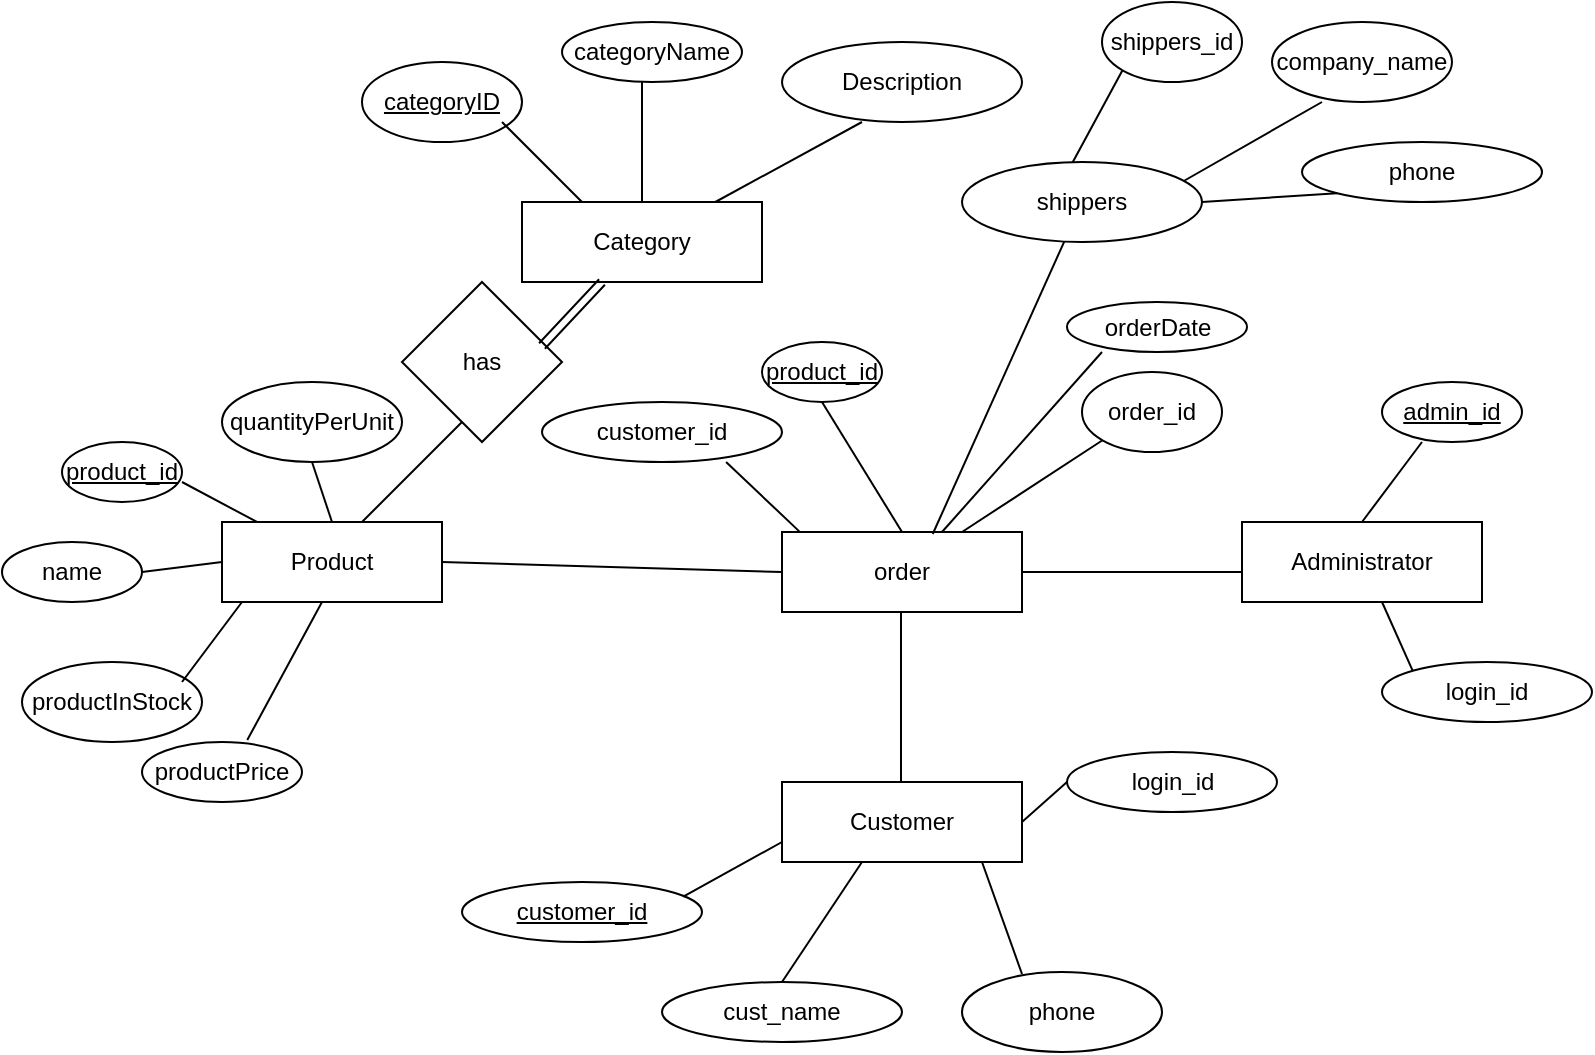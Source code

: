 <mxfile version="12.5.8" type="github"><diagram id="jMBLYIuDvZFmIgnJYsVg" name="Page-1"><mxGraphModel dx="782" dy="388" grid="1" gridSize="10" guides="1" tooltips="1" connect="1" arrows="1" fold="1" page="1" pageScale="1" pageWidth="3300" pageHeight="2339" math="0" shadow="0"><root><mxCell id="0"/><mxCell id="1" parent="0"/><mxCell id="jU5_QzcSG15av40ftadE-1" value="Product" style="rounded=0;whiteSpace=wrap;html=1;" vertex="1" parent="1"><mxGeometry x="120" y="280" width="110" height="40" as="geometry"/></mxCell><mxCell id="jU5_QzcSG15av40ftadE-2" value="product_id" style="ellipse;whiteSpace=wrap;html=1;fontStyle=4" vertex="1" parent="1"><mxGeometry x="40" y="240" width="60" height="30" as="geometry"/></mxCell><mxCell id="jU5_QzcSG15av40ftadE-3" value="name" style="ellipse;whiteSpace=wrap;html=1;" vertex="1" parent="1"><mxGeometry x="10" y="290" width="70" height="30" as="geometry"/></mxCell><mxCell id="jU5_QzcSG15av40ftadE-5" value="quantityPerUnit" style="ellipse;whiteSpace=wrap;html=1;" vertex="1" parent="1"><mxGeometry x="120" y="210" width="90" height="40" as="geometry"/></mxCell><mxCell id="jU5_QzcSG15av40ftadE-6" value="productInStock" style="ellipse;whiteSpace=wrap;html=1;" vertex="1" parent="1"><mxGeometry x="20" y="350" width="90" height="40" as="geometry"/></mxCell><mxCell id="jU5_QzcSG15av40ftadE-7" value="productPrice" style="ellipse;whiteSpace=wrap;html=1;" vertex="1" parent="1"><mxGeometry x="80" y="390" width="80" height="30" as="geometry"/></mxCell><mxCell id="jU5_QzcSG15av40ftadE-9" value="" style="endArrow=none;html=1;exitX=0.5;exitY=0;exitDx=0;exitDy=0;entryX=0.5;entryY=1;entryDx=0;entryDy=0;" edge="1" parent="1" source="jU5_QzcSG15av40ftadE-1" target="jU5_QzcSG15av40ftadE-5"><mxGeometry width="50" height="50" relative="1" as="geometry"><mxPoint x="130" y="300" as="sourcePoint"/><mxPoint x="180" y="250" as="targetPoint"/></mxGeometry></mxCell><mxCell id="jU5_QzcSG15av40ftadE-11" value="" style="endArrow=none;html=1;" edge="1" parent="1" source="jU5_QzcSG15av40ftadE-1"><mxGeometry width="50" height="50" relative="1" as="geometry"><mxPoint x="50" y="310" as="sourcePoint"/><mxPoint x="100" y="260" as="targetPoint"/></mxGeometry></mxCell><mxCell id="jU5_QzcSG15av40ftadE-14" value="" style="endArrow=none;html=1;exitX=1;exitY=0.5;exitDx=0;exitDy=0;" edge="1" parent="1" source="jU5_QzcSG15av40ftadE-3"><mxGeometry width="50" height="50" relative="1" as="geometry"><mxPoint x="70" y="350" as="sourcePoint"/><mxPoint x="120" y="300" as="targetPoint"/></mxGeometry></mxCell><mxCell id="jU5_QzcSG15av40ftadE-15" value="" style="endArrow=none;html=1;" edge="1" parent="1"><mxGeometry width="50" height="50" relative="1" as="geometry"><mxPoint x="100" y="360" as="sourcePoint"/><mxPoint x="130" y="320" as="targetPoint"/></mxGeometry></mxCell><mxCell id="jU5_QzcSG15av40ftadE-16" value="" style="endArrow=none;html=1;exitX=0.658;exitY=-0.033;exitDx=0;exitDy=0;exitPerimeter=0;" edge="1" parent="1" source="jU5_QzcSG15av40ftadE-7"><mxGeometry width="50" height="50" relative="1" as="geometry"><mxPoint x="120" y="370" as="sourcePoint"/><mxPoint x="170" y="320" as="targetPoint"/></mxGeometry></mxCell><mxCell id="jU5_QzcSG15av40ftadE-17" value="Administrator" style="rounded=0;whiteSpace=wrap;html=1;" vertex="1" parent="1"><mxGeometry x="630" y="280" width="120" height="40" as="geometry"/></mxCell><mxCell id="jU5_QzcSG15av40ftadE-18" value="Category" style="rounded=0;whiteSpace=wrap;html=1;" vertex="1" parent="1"><mxGeometry x="270" y="120" width="120" height="40" as="geometry"/></mxCell><mxCell id="jU5_QzcSG15av40ftadE-19" value="categoryID" style="ellipse;whiteSpace=wrap;html=1;fontStyle=4" vertex="1" parent="1"><mxGeometry x="190" y="50" width="80" height="40" as="geometry"/></mxCell><mxCell id="jU5_QzcSG15av40ftadE-20" value="categoryName" style="ellipse;whiteSpace=wrap;html=1;" vertex="1" parent="1"><mxGeometry x="290" y="30" width="90" height="30" as="geometry"/></mxCell><mxCell id="jU5_QzcSG15av40ftadE-21" value="Description" style="ellipse;whiteSpace=wrap;html=1;" vertex="1" parent="1"><mxGeometry x="400" y="40" width="120" height="40" as="geometry"/></mxCell><mxCell id="jU5_QzcSG15av40ftadE-22" value="" style="endArrow=none;html=1;exitX=0.25;exitY=0;exitDx=0;exitDy=0;" edge="1" parent="1" source="jU5_QzcSG15av40ftadE-18"><mxGeometry width="50" height="50" relative="1" as="geometry"><mxPoint x="210" y="130" as="sourcePoint"/><mxPoint x="260" y="80" as="targetPoint"/></mxGeometry></mxCell><mxCell id="jU5_QzcSG15av40ftadE-23" value="" style="endArrow=none;html=1;exitX=0.5;exitY=0;exitDx=0;exitDy=0;" edge="1" parent="1" source="jU5_QzcSG15av40ftadE-18"><mxGeometry width="50" height="50" relative="1" as="geometry"><mxPoint x="280" y="110" as="sourcePoint"/><mxPoint x="330" y="60" as="targetPoint"/></mxGeometry></mxCell><mxCell id="jU5_QzcSG15av40ftadE-24" value="" style="endArrow=none;html=1;" edge="1" parent="1" source="jU5_QzcSG15av40ftadE-18"><mxGeometry width="50" height="50" relative="1" as="geometry"><mxPoint x="390" y="130" as="sourcePoint"/><mxPoint x="440" y="80" as="targetPoint"/></mxGeometry></mxCell><mxCell id="jU5_QzcSG15av40ftadE-27" value="Customer" style="rounded=0;whiteSpace=wrap;html=1;" vertex="1" parent="1"><mxGeometry x="400" y="410" width="120" height="40" as="geometry"/></mxCell><mxCell id="jU5_QzcSG15av40ftadE-28" value="customer_id" style="ellipse;whiteSpace=wrap;html=1;fontStyle=4" vertex="1" parent="1"><mxGeometry x="240" y="460" width="120" height="30" as="geometry"/></mxCell><mxCell id="jU5_QzcSG15av40ftadE-29" value="cust_name" style="ellipse;whiteSpace=wrap;html=1;" vertex="1" parent="1"><mxGeometry x="340" y="510" width="120" height="30" as="geometry"/></mxCell><mxCell id="jU5_QzcSG15av40ftadE-30" value="order" style="rounded=0;whiteSpace=wrap;html=1;" vertex="1" parent="1"><mxGeometry x="400" y="285" width="120" height="40" as="geometry"/></mxCell><mxCell id="jU5_QzcSG15av40ftadE-31" value="admin_id" style="ellipse;whiteSpace=wrap;html=1;fontStyle=4" vertex="1" parent="1"><mxGeometry x="700" y="210" width="70" height="30" as="geometry"/></mxCell><mxCell id="jU5_QzcSG15av40ftadE-32" value="phone" style="ellipse;whiteSpace=wrap;html=1;" vertex="1" parent="1"><mxGeometry x="490" y="505" width="100" height="40" as="geometry"/></mxCell><mxCell id="jU5_QzcSG15av40ftadE-33" value="customer_id" style="ellipse;whiteSpace=wrap;html=1;" vertex="1" parent="1"><mxGeometry x="280" y="220" width="120" height="30" as="geometry"/></mxCell><mxCell id="jU5_QzcSG15av40ftadE-34" value="product_id" style="ellipse;whiteSpace=wrap;html=1;fontStyle=4" vertex="1" parent="1"><mxGeometry x="390" y="190" width="60" height="30" as="geometry"/></mxCell><mxCell id="jU5_QzcSG15av40ftadE-35" value="order_id" style="ellipse;whiteSpace=wrap;html=1;" vertex="1" parent="1"><mxGeometry x="550" y="205" width="70" height="40" as="geometry"/></mxCell><mxCell id="jU5_QzcSG15av40ftadE-36" value="" style="endArrow=none;html=1;exitX=1;exitY=0.5;exitDx=0;exitDy=0;entryX=0;entryY=0.5;entryDx=0;entryDy=0;" edge="1" parent="1" source="jU5_QzcSG15av40ftadE-1" target="jU5_QzcSG15av40ftadE-30"><mxGeometry width="50" height="50" relative="1" as="geometry"><mxPoint x="240" y="300" as="sourcePoint"/><mxPoint x="265" y="300" as="targetPoint"/></mxGeometry></mxCell><mxCell id="jU5_QzcSG15av40ftadE-37" value="" style="endArrow=none;html=1;exitX=1;exitY=0.5;exitDx=0;exitDy=0;" edge="1" parent="1" source="jU5_QzcSG15av40ftadE-30"><mxGeometry width="50" height="50" relative="1" as="geometry"><mxPoint x="530" y="335" as="sourcePoint"/><mxPoint x="630" y="305" as="targetPoint"/></mxGeometry></mxCell><mxCell id="jU5_QzcSG15av40ftadE-38" value="" style="endArrow=none;html=1;exitX=0.072;exitY=-0.008;exitDx=0;exitDy=0;exitPerimeter=0;entryX=0.767;entryY=1;entryDx=0;entryDy=0;entryPerimeter=0;" edge="1" parent="1" source="jU5_QzcSG15av40ftadE-30" target="jU5_QzcSG15av40ftadE-33"><mxGeometry width="50" height="50" relative="1" as="geometry"><mxPoint x="340" y="295" as="sourcePoint"/><mxPoint x="390" y="245" as="targetPoint"/></mxGeometry></mxCell><mxCell id="jU5_QzcSG15av40ftadE-39" value="" style="endArrow=none;html=1;exitX=0.5;exitY=0;exitDx=0;exitDy=0;entryX=0.5;entryY=1;entryDx=0;entryDy=0;" edge="1" parent="1" source="jU5_QzcSG15av40ftadE-30" target="jU5_QzcSG15av40ftadE-34"><mxGeometry width="50" height="50" relative="1" as="geometry"><mxPoint x="420" y="270" as="sourcePoint"/><mxPoint x="470" y="220" as="targetPoint"/></mxGeometry></mxCell><mxCell id="jU5_QzcSG15av40ftadE-40" value="" style="endArrow=none;html=1;entryX=0;entryY=1;entryDx=0;entryDy=0;" edge="1" parent="1" target="jU5_QzcSG15av40ftadE-35"><mxGeometry width="50" height="50" relative="1" as="geometry"><mxPoint x="490" y="285" as="sourcePoint"/><mxPoint x="540" y="235" as="targetPoint"/></mxGeometry></mxCell><mxCell id="jU5_QzcSG15av40ftadE-41" value="login_id" style="ellipse;whiteSpace=wrap;html=1;" vertex="1" parent="1"><mxGeometry x="700" y="350" width="105" height="30" as="geometry"/></mxCell><mxCell id="jU5_QzcSG15av40ftadE-42" value="" style="endArrow=none;html=1;exitX=0.922;exitY=0.244;exitDx=0;exitDy=0;exitPerimeter=0;" edge="1" parent="1" source="jU5_QzcSG15av40ftadE-28"><mxGeometry width="50" height="50" relative="1" as="geometry"><mxPoint x="350" y="490" as="sourcePoint"/><mxPoint x="400" y="440" as="targetPoint"/></mxGeometry></mxCell><mxCell id="jU5_QzcSG15av40ftadE-43" value="" style="endArrow=none;html=1;exitX=0.5;exitY=0;exitDx=0;exitDy=0;" edge="1" parent="1" source="jU5_QzcSG15av40ftadE-29"><mxGeometry width="50" height="50" relative="1" as="geometry"><mxPoint x="390" y="500" as="sourcePoint"/><mxPoint x="440" y="450" as="targetPoint"/></mxGeometry></mxCell><mxCell id="jU5_QzcSG15av40ftadE-44" value="" style="endArrow=none;html=1;exitX=0.3;exitY=0.025;exitDx=0;exitDy=0;exitPerimeter=0;" edge="1" parent="1" source="jU5_QzcSG15av40ftadE-32"><mxGeometry width="50" height="50" relative="1" as="geometry"><mxPoint x="450" y="500" as="sourcePoint"/><mxPoint x="500" y="450" as="targetPoint"/></mxGeometry></mxCell><mxCell id="jU5_QzcSG15av40ftadE-45" value="" style="endArrow=none;html=1;" edge="1" parent="1"><mxGeometry width="50" height="50" relative="1" as="geometry"><mxPoint x="459.5" y="410" as="sourcePoint"/><mxPoint x="459.5" y="325" as="targetPoint"/></mxGeometry></mxCell><mxCell id="jU5_QzcSG15av40ftadE-46" value="" style="endArrow=none;html=1;exitX=0.5;exitY=0;exitDx=0;exitDy=0;" edge="1" parent="1" source="jU5_QzcSG15av40ftadE-17"><mxGeometry width="50" height="50" relative="1" as="geometry"><mxPoint x="670" y="290" as="sourcePoint"/><mxPoint x="720" y="240" as="targetPoint"/></mxGeometry></mxCell><mxCell id="jU5_QzcSG15av40ftadE-48" style="edgeStyle=none;rounded=0;orthogonalLoop=1;jettySize=auto;html=1;entryX=1;entryY=0.5;entryDx=0;entryDy=0;" edge="1" parent="1" source="jU5_QzcSG15av40ftadE-1" target="jU5_QzcSG15av40ftadE-1"><mxGeometry relative="1" as="geometry"/></mxCell><mxCell id="jU5_QzcSG15av40ftadE-53" value="shippers_id" style="ellipse;whiteSpace=wrap;html=1;" vertex="1" parent="1"><mxGeometry x="560" y="20" width="70" height="40" as="geometry"/></mxCell><mxCell id="jU5_QzcSG15av40ftadE-54" value="" style="endArrow=none;html=1;entryX=0;entryY=1;entryDx=0;entryDy=0;" edge="1" parent="1" target="jU5_QzcSG15av40ftadE-53"><mxGeometry width="50" height="50" relative="1" as="geometry"><mxPoint x="540" y="110" as="sourcePoint"/><mxPoint x="590" y="60" as="targetPoint"/></mxGeometry></mxCell><mxCell id="jU5_QzcSG15av40ftadE-55" value="company_name" style="ellipse;whiteSpace=wrap;html=1;" vertex="1" parent="1"><mxGeometry x="645" y="30" width="90" height="40" as="geometry"/></mxCell><mxCell id="jU5_QzcSG15av40ftadE-56" value="" style="endArrow=none;html=1;exitX=0.75;exitY=0;exitDx=0;exitDy=0;" edge="1" parent="1"><mxGeometry width="50" height="50" relative="1" as="geometry"><mxPoint x="600" y="110" as="sourcePoint"/><mxPoint x="670" y="70" as="targetPoint"/></mxGeometry></mxCell><mxCell id="jU5_QzcSG15av40ftadE-57" value="phone" style="ellipse;whiteSpace=wrap;html=1;" vertex="1" parent="1"><mxGeometry x="660" y="90" width="120" height="30" as="geometry"/></mxCell><mxCell id="jU5_QzcSG15av40ftadE-58" value="" style="endArrow=none;html=1;exitX=1;exitY=0.5;exitDx=0;exitDy=0;entryX=0;entryY=1;entryDx=0;entryDy=0;" edge="1" parent="1" source="jU5_QzcSG15av40ftadE-71" target="jU5_QzcSG15av40ftadE-57"><mxGeometry width="50" height="50" relative="1" as="geometry"><mxPoint x="630" y="130" as="sourcePoint"/><mxPoint x="670" y="110" as="targetPoint"/></mxGeometry></mxCell><mxCell id="jU5_QzcSG15av40ftadE-66" value="orderDate" style="ellipse;whiteSpace=wrap;html=1;" vertex="1" parent="1"><mxGeometry x="542.5" y="170" width="90" height="25" as="geometry"/></mxCell><mxCell id="jU5_QzcSG15av40ftadE-67" value="login_id" style="ellipse;whiteSpace=wrap;html=1;" vertex="1" parent="1"><mxGeometry x="542.5" y="395" width="105" height="30" as="geometry"/></mxCell><mxCell id="jU5_QzcSG15av40ftadE-68" value="" style="endArrow=none;html=1;exitX=1;exitY=0.5;exitDx=0;exitDy=0;" edge="1" parent="1" source="jU5_QzcSG15av40ftadE-27"><mxGeometry width="50" height="50" relative="1" as="geometry"><mxPoint x="492.5" y="460" as="sourcePoint"/><mxPoint x="542.5" y="410" as="targetPoint"/></mxGeometry></mxCell><mxCell id="jU5_QzcSG15av40ftadE-69" value="" style="endArrow=none;html=1;exitX=0;exitY=0;exitDx=0;exitDy=0;" edge="1" parent="1" source="jU5_QzcSG15av40ftadE-41"><mxGeometry width="50" height="50" relative="1" as="geometry"><mxPoint x="650" y="370" as="sourcePoint"/><mxPoint x="700" y="320" as="targetPoint"/></mxGeometry></mxCell><mxCell id="jU5_QzcSG15av40ftadE-70" value="" style="endArrow=none;html=1;" edge="1" parent="1"><mxGeometry width="50" height="50" relative="1" as="geometry"><mxPoint x="480" y="285" as="sourcePoint"/><mxPoint x="560" y="195" as="targetPoint"/></mxGeometry></mxCell><mxCell id="jU5_QzcSG15av40ftadE-71" value="shippers" style="ellipse;whiteSpace=wrap;html=1;" vertex="1" parent="1"><mxGeometry x="490" y="100" width="120" height="40" as="geometry"/></mxCell><mxCell id="jU5_QzcSG15av40ftadE-72" value="" style="endArrow=none;html=1;exitX=0.628;exitY=0.025;exitDx=0;exitDy=0;exitPerimeter=0;" edge="1" parent="1" source="jU5_QzcSG15av40ftadE-30" target="jU5_QzcSG15av40ftadE-71"><mxGeometry width="50" height="50" relative="1" as="geometry"><mxPoint x="475.36" y="286" as="sourcePoint"/><mxPoint x="540" y="150" as="targetPoint"/></mxGeometry></mxCell><mxCell id="jU5_QzcSG15av40ftadE-74" value="has" style="rhombus;whiteSpace=wrap;html=1;" vertex="1" parent="1"><mxGeometry x="210" y="160" width="80" height="80" as="geometry"/></mxCell><mxCell id="jU5_QzcSG15av40ftadE-75" value="" style="html=1;endArrow=none;endFill=0;" edge="1" parent="1"><mxGeometry width="50" height="50" relative="1" as="geometry"><mxPoint x="190" y="280" as="sourcePoint"/><mxPoint x="240" y="230" as="targetPoint"/></mxGeometry></mxCell><mxCell id="jU5_QzcSG15av40ftadE-77" value="" style="shape=link;html=1;endArrow=none;endFill=0;exitX=0.875;exitY=0.4;exitDx=0;exitDy=0;exitPerimeter=0;" edge="1" parent="1" source="jU5_QzcSG15av40ftadE-74"><mxGeometry width="50" height="50" relative="1" as="geometry"><mxPoint x="260" y="210" as="sourcePoint"/><mxPoint x="310" y="160" as="targetPoint"/></mxGeometry></mxCell></root></mxGraphModel></diagram></mxfile>